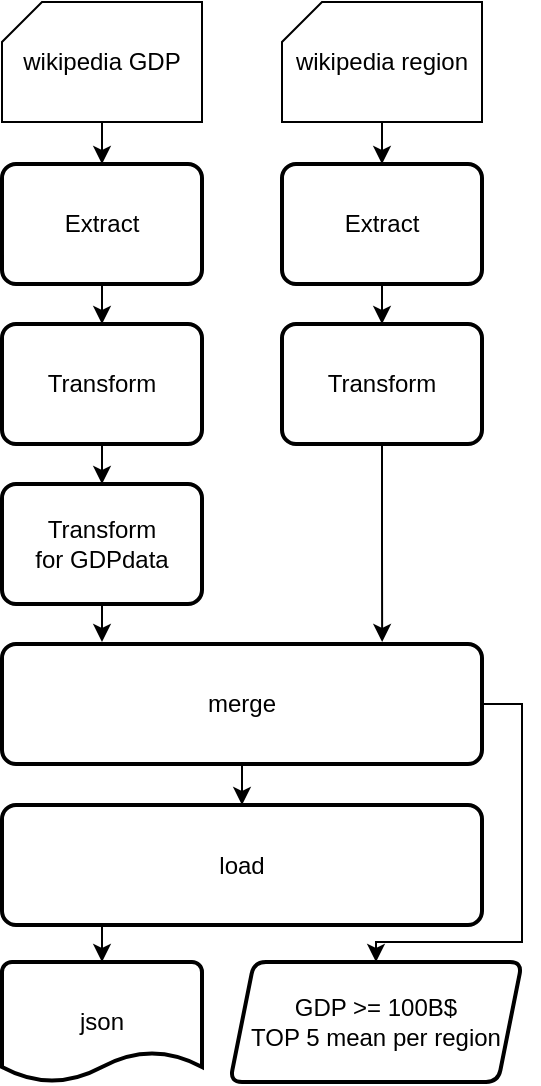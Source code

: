<mxfile version="26.0.4" pages="2">
  <diagram name="페이지-1" id="EgOtccHDiEAUlGnjaTCy">
    <mxGraphModel dx="625" dy="731" grid="1" gridSize="10" guides="1" tooltips="1" connect="1" arrows="1" fold="1" page="1" pageScale="1" pageWidth="827" pageHeight="1169" math="0" shadow="0">
      <root>
        <mxCell id="0" />
        <mxCell id="1" parent="0" />
        <mxCell id="qkZuKTNVXXtgNldoWXe6-5" value="" style="edgeStyle=orthogonalEdgeStyle;rounded=0;orthogonalLoop=1;jettySize=auto;html=1;" parent="1" source="qkZuKTNVXXtgNldoWXe6-2" target="qkZuKTNVXXtgNldoWXe6-4" edge="1">
          <mxGeometry relative="1" as="geometry" />
        </mxCell>
        <mxCell id="qkZuKTNVXXtgNldoWXe6-2" value="Extract" style="rounded=1;whiteSpace=wrap;html=1;absoluteArcSize=1;arcSize=14;strokeWidth=2;" parent="1" vertex="1">
          <mxGeometry x="300" y="161" width="100" height="60" as="geometry" />
        </mxCell>
        <mxCell id="qkZuKTNVXXtgNldoWXe6-7" value="" style="edgeStyle=orthogonalEdgeStyle;rounded=0;orthogonalLoop=1;jettySize=auto;html=1;" parent="1" source="qkZuKTNVXXtgNldoWXe6-3" target="qkZuKTNVXXtgNldoWXe6-6" edge="1">
          <mxGeometry relative="1" as="geometry" />
        </mxCell>
        <mxCell id="qkZuKTNVXXtgNldoWXe6-3" value="Extract" style="rounded=1;whiteSpace=wrap;html=1;absoluteArcSize=1;arcSize=14;strokeWidth=2;" parent="1" vertex="1">
          <mxGeometry x="440" y="161" width="100" height="60" as="geometry" />
        </mxCell>
        <mxCell id="qkZuKTNVXXtgNldoWXe6-9" value="" style="edgeStyle=orthogonalEdgeStyle;rounded=0;orthogonalLoop=1;jettySize=auto;html=1;" parent="1" source="qkZuKTNVXXtgNldoWXe6-4" target="qkZuKTNVXXtgNldoWXe6-8" edge="1">
          <mxGeometry relative="1" as="geometry" />
        </mxCell>
        <mxCell id="qkZuKTNVXXtgNldoWXe6-4" value="Transform" style="rounded=1;whiteSpace=wrap;html=1;absoluteArcSize=1;arcSize=14;strokeWidth=2;" parent="1" vertex="1">
          <mxGeometry x="300" y="241" width="100" height="60" as="geometry" />
        </mxCell>
        <mxCell id="qkZuKTNVXXtgNldoWXe6-6" value="Transform" style="rounded=1;whiteSpace=wrap;html=1;absoluteArcSize=1;arcSize=14;strokeWidth=2;" parent="1" vertex="1">
          <mxGeometry x="440" y="241" width="100" height="60" as="geometry" />
        </mxCell>
        <mxCell id="qkZuKTNVXXtgNldoWXe6-8" value="Transform&lt;div&gt;for GDPdata&lt;/div&gt;" style="rounded=1;whiteSpace=wrap;html=1;absoluteArcSize=1;arcSize=14;strokeWidth=2;" parent="1" vertex="1">
          <mxGeometry x="300" y="321" width="100" height="60" as="geometry" />
        </mxCell>
        <mxCell id="qkZuKTNVXXtgNldoWXe6-17" value="" style="edgeStyle=orthogonalEdgeStyle;rounded=0;orthogonalLoop=1;jettySize=auto;html=1;" parent="1" source="qkZuKTNVXXtgNldoWXe6-10" target="qkZuKTNVXXtgNldoWXe6-16" edge="1">
          <mxGeometry relative="1" as="geometry" />
        </mxCell>
        <mxCell id="qkZuKTNVXXtgNldoWXe6-27" style="edgeStyle=orthogonalEdgeStyle;rounded=0;orthogonalLoop=1;jettySize=auto;html=1;exitX=1;exitY=0.5;exitDx=0;exitDy=0;entryX=0.5;entryY=0;entryDx=0;entryDy=0;" parent="1" source="qkZuKTNVXXtgNldoWXe6-10" target="qkZuKTNVXXtgNldoWXe6-26" edge="1">
          <mxGeometry relative="1" as="geometry">
            <Array as="points">
              <mxPoint x="560" y="431" />
              <mxPoint x="560" y="550" />
              <mxPoint x="487" y="550" />
            </Array>
          </mxGeometry>
        </mxCell>
        <mxCell id="qkZuKTNVXXtgNldoWXe6-10" value="merge" style="rounded=1;whiteSpace=wrap;html=1;absoluteArcSize=1;arcSize=14;strokeWidth=2;" parent="1" vertex="1">
          <mxGeometry x="300" y="401" width="240" height="60" as="geometry" />
        </mxCell>
        <mxCell id="qkZuKTNVXXtgNldoWXe6-14" value="" style="endArrow=classic;html=1;rounded=0;exitX=0.5;exitY=1;exitDx=0;exitDy=0;" parent="1" source="qkZuKTNVXXtgNldoWXe6-8" edge="1">
          <mxGeometry width="50" height="50" relative="1" as="geometry">
            <mxPoint x="550" y="440" as="sourcePoint" />
            <mxPoint x="350" y="400" as="targetPoint" />
          </mxGeometry>
        </mxCell>
        <mxCell id="qkZuKTNVXXtgNldoWXe6-15" style="edgeStyle=orthogonalEdgeStyle;rounded=0;orthogonalLoop=1;jettySize=auto;html=1;exitX=0.5;exitY=1;exitDx=0;exitDy=0;entryX=0.792;entryY=-0.017;entryDx=0;entryDy=0;entryPerimeter=0;" parent="1" source="qkZuKTNVXXtgNldoWXe6-6" target="qkZuKTNVXXtgNldoWXe6-10" edge="1">
          <mxGeometry relative="1" as="geometry" />
        </mxCell>
        <mxCell id="qkZuKTNVXXtgNldoWXe6-16" value="load" style="rounded=1;whiteSpace=wrap;html=1;absoluteArcSize=1;arcSize=14;strokeWidth=2;" parent="1" vertex="1">
          <mxGeometry x="300" y="481.5" width="240" height="60" as="geometry" />
        </mxCell>
        <mxCell id="qkZuKTNVXXtgNldoWXe6-21" style="edgeStyle=orthogonalEdgeStyle;rounded=0;orthogonalLoop=1;jettySize=auto;html=1;exitX=0.5;exitY=1;exitDx=0;exitDy=0;exitPerimeter=0;entryX=0.5;entryY=0;entryDx=0;entryDy=0;" parent="1" source="qkZuKTNVXXtgNldoWXe6-19" target="qkZuKTNVXXtgNldoWXe6-2" edge="1">
          <mxGeometry relative="1" as="geometry" />
        </mxCell>
        <mxCell id="qkZuKTNVXXtgNldoWXe6-19" value="wikipedia GDP" style="verticalLabelPosition=middle;verticalAlign=middle;html=1;shape=card;whiteSpace=wrap;size=20;arcSize=12;labelPosition=center;align=center;" parent="1" vertex="1">
          <mxGeometry x="300" y="80" width="100" height="60" as="geometry" />
        </mxCell>
        <mxCell id="qkZuKTNVXXtgNldoWXe6-22" style="edgeStyle=orthogonalEdgeStyle;rounded=0;orthogonalLoop=1;jettySize=auto;html=1;exitX=0.5;exitY=1;exitDx=0;exitDy=0;exitPerimeter=0;entryX=0.5;entryY=0;entryDx=0;entryDy=0;" parent="1" source="qkZuKTNVXXtgNldoWXe6-20" target="qkZuKTNVXXtgNldoWXe6-3" edge="1">
          <mxGeometry relative="1" as="geometry" />
        </mxCell>
        <mxCell id="qkZuKTNVXXtgNldoWXe6-20" value="wikipedia region" style="verticalLabelPosition=middle;verticalAlign=middle;html=1;shape=card;whiteSpace=wrap;size=20;arcSize=12;labelPosition=center;align=center;" parent="1" vertex="1">
          <mxGeometry x="440" y="80" width="100" height="60" as="geometry" />
        </mxCell>
        <mxCell id="qkZuKTNVXXtgNldoWXe6-25" value="json" style="strokeWidth=2;html=1;shape=mxgraph.flowchart.document2;whiteSpace=wrap;size=0.25;" parent="1" vertex="1">
          <mxGeometry x="300" y="560" width="100" height="60" as="geometry" />
        </mxCell>
        <mxCell id="qkZuKTNVXXtgNldoWXe6-26" value="GDP &amp;gt;= 100B$&lt;div&gt;TOP 5 mean per region&lt;/div&gt;" style="shape=parallelogram;html=1;strokeWidth=2;perimeter=parallelogramPerimeter;whiteSpace=wrap;rounded=1;arcSize=12;size=0.082;" parent="1" vertex="1">
          <mxGeometry x="414" y="560" width="146" height="60" as="geometry" />
        </mxCell>
        <mxCell id="qkZuKTNVXXtgNldoWXe6-28" style="edgeStyle=orthogonalEdgeStyle;rounded=0;orthogonalLoop=1;jettySize=auto;html=1;exitX=0.25;exitY=1;exitDx=0;exitDy=0;entryX=0.5;entryY=0;entryDx=0;entryDy=0;entryPerimeter=0;" parent="1" source="qkZuKTNVXXtgNldoWXe6-16" target="qkZuKTNVXXtgNldoWXe6-25" edge="1">
          <mxGeometry relative="1" as="geometry" />
        </mxCell>
      </root>
    </mxGraphModel>
  </diagram>
  <diagram id="D3ce0TbR4OgHIzHTzDWD" name="페이지-2">
    <mxGraphModel dx="625" dy="731" grid="1" gridSize="10" guides="1" tooltips="1" connect="1" arrows="1" fold="1" page="1" pageScale="1" pageWidth="827" pageHeight="1169" math="0" shadow="0">
      <root>
        <mxCell id="0" />
        <mxCell id="1" parent="0" />
        <mxCell id="yIoFLBwgt5AQZoC31dvQ-3" value="" style="edgeStyle=orthogonalEdgeStyle;rounded=0;orthogonalLoop=1;jettySize=auto;html=1;" parent="1" source="yIoFLBwgt5AQZoC31dvQ-1" target="yIoFLBwgt5AQZoC31dvQ-2" edge="1">
          <mxGeometry relative="1" as="geometry" />
        </mxCell>
        <mxCell id="yIoFLBwgt5AQZoC31dvQ-1" value="Extract" style="rounded=1;whiteSpace=wrap;html=1;absoluteArcSize=1;arcSize=14;strokeWidth=2;" parent="1" vertex="1">
          <mxGeometry x="160" y="240" width="100" height="60" as="geometry" />
        </mxCell>
        <mxCell id="yIoFLBwgt5AQZoC31dvQ-10" style="edgeStyle=orthogonalEdgeStyle;rounded=0;orthogonalLoop=1;jettySize=auto;html=1;exitX=0.5;exitY=1;exitDx=0;exitDy=0;entryX=0.5;entryY=0;entryDx=0;entryDy=0;" parent="1" source="yIoFLBwgt5AQZoC31dvQ-2" target="yIoFLBwgt5AQZoC31dvQ-4" edge="1">
          <mxGeometry relative="1" as="geometry" />
        </mxCell>
        <mxCell id="yIoFLBwgt5AQZoC31dvQ-2" value="Transform" style="rounded=1;whiteSpace=wrap;html=1;absoluteArcSize=1;arcSize=14;strokeWidth=2;" parent="1" vertex="1">
          <mxGeometry x="160" y="320" width="100" height="60" as="geometry" />
        </mxCell>
        <mxCell id="yIoFLBwgt5AQZoC31dvQ-4" value="Load" style="rounded=1;whiteSpace=wrap;html=1;absoluteArcSize=1;arcSize=14;strokeWidth=2;" parent="1" vertex="1">
          <mxGeometry x="160" y="400" width="100" height="60" as="geometry" />
        </mxCell>
        <mxCell id="yIoFLBwgt5AQZoC31dvQ-12" style="edgeStyle=orthogonalEdgeStyle;rounded=0;orthogonalLoop=1;jettySize=auto;html=1;exitX=0.5;exitY=1;exitDx=0;exitDy=0;entryX=0.5;entryY=0;entryDx=0;entryDy=0;" parent="1" source="yIoFLBwgt5AQZoC31dvQ-9" target="yIoFLBwgt5AQZoC31dvQ-11" edge="1">
          <mxGeometry relative="1" as="geometry" />
        </mxCell>
        <mxCell id="yIoFLBwgt5AQZoC31dvQ-9" value="read csv" style="rounded=1;whiteSpace=wrap;html=1;absoluteArcSize=1;arcSize=14;strokeWidth=2;" parent="1" vertex="1">
          <mxGeometry x="280" y="320" width="100" height="60" as="geometry" />
        </mxCell>
        <mxCell id="yIoFLBwgt5AQZoC31dvQ-11" value="Load" style="rounded=1;whiteSpace=wrap;html=1;absoluteArcSize=1;arcSize=14;strokeWidth=2;" parent="1" vertex="1">
          <mxGeometry x="280" y="400" width="100" height="60" as="geometry" />
        </mxCell>
        <mxCell id="yIoFLBwgt5AQZoC31dvQ-16" style="edgeStyle=orthogonalEdgeStyle;rounded=0;orthogonalLoop=1;jettySize=auto;html=1;exitX=0.5;exitY=1;exitDx=0;exitDy=0;exitPerimeter=0;entryX=0.5;entryY=0;entryDx=0;entryDy=0;" parent="1" source="yIoFLBwgt5AQZoC31dvQ-15" target="yIoFLBwgt5AQZoC31dvQ-1" edge="1">
          <mxGeometry relative="1" as="geometry" />
        </mxCell>
        <mxCell id="yIoFLBwgt5AQZoC31dvQ-15" value="IMF API" style="verticalLabelPosition=middle;verticalAlign=middle;html=1;shape=card;whiteSpace=wrap;size=20;arcSize=12;labelPosition=center;align=center;" parent="1" vertex="1">
          <mxGeometry x="160" y="160" width="100" height="60" as="geometry" />
        </mxCell>
        <mxCell id="m57EM_C3wU-5nPUC16QX-2" style="edgeStyle=none;curved=1;rounded=0;orthogonalLoop=1;jettySize=auto;html=1;exitX=0.5;exitY=1;exitDx=0;exitDy=0;exitPerimeter=0;entryX=0.5;entryY=0;entryDx=0;entryDy=0;fontSize=12;startSize=8;endSize=8;" edge="1" parent="1" source="m57EM_C3wU-5nPUC16QX-1" target="yIoFLBwgt5AQZoC31dvQ-9">
          <mxGeometry relative="1" as="geometry" />
        </mxCell>
        <mxCell id="m57EM_C3wU-5nPUC16QX-1" value="ISO Country csv" style="verticalLabelPosition=middle;verticalAlign=middle;html=1;shape=card;whiteSpace=wrap;size=20;arcSize=12;labelPosition=center;align=center;" vertex="1" parent="1">
          <mxGeometry x="280" y="160" width="100" height="60" as="geometry" />
        </mxCell>
      </root>
    </mxGraphModel>
  </diagram>
</mxfile>
